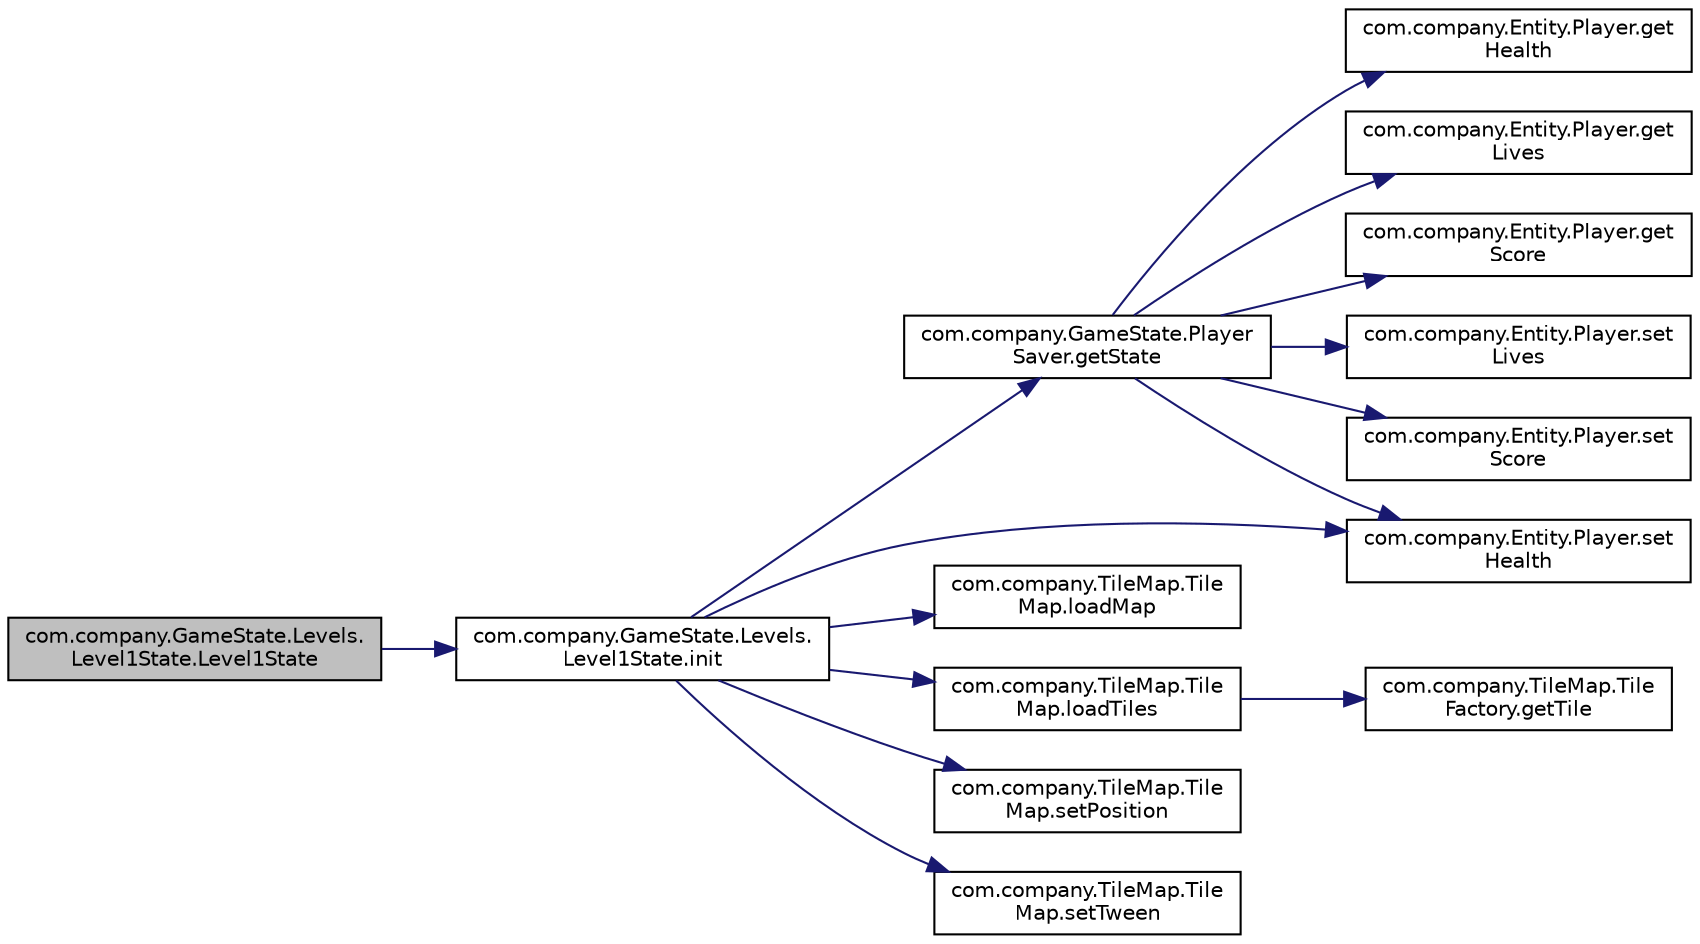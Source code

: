 digraph "com.company.GameState.Levels.Level1State.Level1State"
{
 // LATEX_PDF_SIZE
  edge [fontname="Helvetica",fontsize="10",labelfontname="Helvetica",labelfontsize="10"];
  node [fontname="Helvetica",fontsize="10",shape=record];
  rankdir="LR";
  Node1 [label="com.company.GameState.Levels.\lLevel1State.Level1State",height=0.2,width=0.4,color="black", fillcolor="grey75", style="filled", fontcolor="black",tooltip="Constructorul clasei."];
  Node1 -> Node2 [color="midnightblue",fontsize="10",style="solid",fontname="Helvetica"];
  Node2 [label="com.company.GameState.Levels.\lLevel1State.init",height=0.2,width=0.4,color="black", fillcolor="white", style="filled",URL="$classcom_1_1company_1_1_game_state_1_1_levels_1_1_level1_state.html#a264143e80b66cdec41879abc7b66ec66",tooltip="Initializeaza parametrii nivelului: background, player, tilemap, hud, door."];
  Node2 -> Node3 [color="midnightblue",fontsize="10",style="solid",fontname="Helvetica"];
  Node3 [label="com.company.GameState.Player\lSaver.getState",height=0.2,width=0.4,color="black", fillcolor="white", style="filled",URL="$classcom_1_1company_1_1_game_state_1_1_player_saver.html#af0fcac98fed72cd719e166a3ae0199b4",tooltip="Seteaza starea Playerului."];
  Node3 -> Node4 [color="midnightblue",fontsize="10",style="solid",fontname="Helvetica"];
  Node4 [label="com.company.Entity.Player.get\lHealth",height=0.2,width=0.4,color="black", fillcolor="white", style="filled",URL="$classcom_1_1company_1_1_entity_1_1_player.html#a47b0f6a74f0057b46a7d6c2bb6c6e636",tooltip="Returneaza health."];
  Node3 -> Node5 [color="midnightblue",fontsize="10",style="solid",fontname="Helvetica"];
  Node5 [label="com.company.Entity.Player.get\lLives",height=0.2,width=0.4,color="black", fillcolor="white", style="filled",URL="$classcom_1_1company_1_1_entity_1_1_player.html#a7e732a6ea209c9b84615437ea4fc3b21",tooltip="Returneaza numarul de vieti."];
  Node3 -> Node6 [color="midnightblue",fontsize="10",style="solid",fontname="Helvetica"];
  Node6 [label="com.company.Entity.Player.get\lScore",height=0.2,width=0.4,color="black", fillcolor="white", style="filled",URL="$classcom_1_1company_1_1_entity_1_1_player.html#ad7f3dfbd1d1dce69956320709f4778e2",tooltip="Returneaza score."];
  Node3 -> Node7 [color="midnightblue",fontsize="10",style="solid",fontname="Helvetica"];
  Node7 [label="com.company.Entity.Player.set\lHealth",height=0.2,width=0.4,color="black", fillcolor="white", style="filled",URL="$classcom_1_1company_1_1_entity_1_1_player.html#ab98870373457c85f90db84379342299e",tooltip="Seteaza health."];
  Node3 -> Node8 [color="midnightblue",fontsize="10",style="solid",fontname="Helvetica"];
  Node8 [label="com.company.Entity.Player.set\lLives",height=0.2,width=0.4,color="black", fillcolor="white", style="filled",URL="$classcom_1_1company_1_1_entity_1_1_player.html#a091e93a05b04c6b87c32f5e13a32b0a5",tooltip="Seteaza numarul de vieti."];
  Node3 -> Node9 [color="midnightblue",fontsize="10",style="solid",fontname="Helvetica"];
  Node9 [label="com.company.Entity.Player.set\lScore",height=0.2,width=0.4,color="black", fillcolor="white", style="filled",URL="$classcom_1_1company_1_1_entity_1_1_player.html#a382000622848e970cc82ce2f702bf4fb",tooltip="Seteaza score."];
  Node2 -> Node10 [color="midnightblue",fontsize="10",style="solid",fontname="Helvetica"];
  Node10 [label="com.company.TileMap.Tile\lMap.loadMap",height=0.2,width=0.4,color="black", fillcolor="white", style="filled",URL="$classcom_1_1company_1_1_tile_map_1_1_tile_map.html#a0cef15ce7b1dfe4142e584053697c84f",tooltip="Incarca fisierul text cu harta in matricea map."];
  Node2 -> Node11 [color="midnightblue",fontsize="10",style="solid",fontname="Helvetica"];
  Node11 [label="com.company.TileMap.Tile\lMap.loadTiles",height=0.2,width=0.4,color="black", fillcolor="white", style="filled",URL="$classcom_1_1company_1_1_tile_map_1_1_tile_map.html#a97cab78ce460980bfdcc71881852e37d",tooltip="incarca tile-urile decupate din tileset in matricea tiles"];
  Node11 -> Node12 [color="midnightblue",fontsize="10",style="solid",fontname="Helvetica"];
  Node12 [label="com.company.TileMap.Tile\lFactory.getTile",height=0.2,width=0.4,color="black", fillcolor="white", style="filled",URL="$classcom_1_1company_1_1_tile_map_1_1_tile_factory.html#a7edb27e79c5522c1fe8ceb3062364eea",tooltip="Metoda care returneaza un Tile in functie de tip."];
  Node2 -> Node7 [color="midnightblue",fontsize="10",style="solid",fontname="Helvetica"];
  Node2 -> Node13 [color="midnightblue",fontsize="10",style="solid",fontname="Helvetica"];
  Node13 [label="com.company.TileMap.Tile\lMap.setPosition",height=0.2,width=0.4,color="black", fillcolor="white", style="filled",URL="$classcom_1_1company_1_1_tile_map_1_1_tile_map.html#a0f5d65c29592ce0833f3872648f6a235",tooltip="Seteaza pozitia de la care incepesa se deseneze."];
  Node2 -> Node14 [color="midnightblue",fontsize="10",style="solid",fontname="Helvetica"];
  Node14 [label="com.company.TileMap.Tile\lMap.setTween",height=0.2,width=0.4,color="black", fillcolor="white", style="filled",URL="$classcom_1_1company_1_1_tile_map_1_1_tile_map.html#a5c531a6921504a741b7490e756edf986",tooltip="Seteaza tween."];
}
